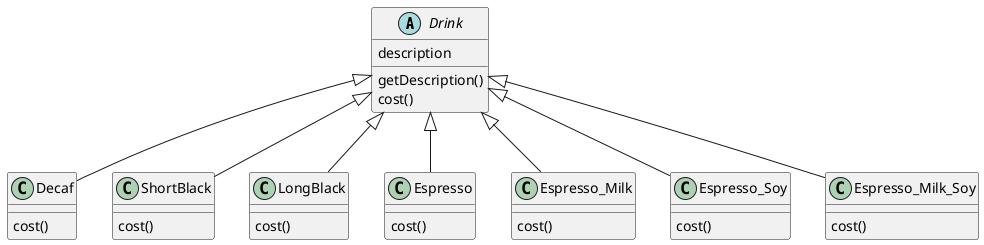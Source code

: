 @startuml
'https://plantuml.com/class-diagram

abstract class Drink{
    description
    getDescription()
    cost()
}
class Decaf extends Drink{
    cost()
}
class ShortBlack extends Drink{
    cost()
}
class LongBlack extends Drink{
    cost()
}
class Espresso extends Drink{
    cost()
}
class Espresso_Milk extends Drink{
    cost()
}
class Espresso_Soy extends Drink{
    cost()
}
class Espresso_Milk_Soy extends Drink{
    cost()
}



@enduml